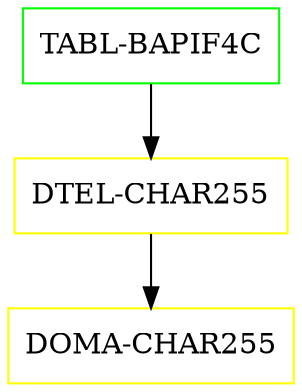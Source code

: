 digraph G {
  "TABL-BAPIF4C" [shape=box,color=green];
  "DTEL-CHAR255" [shape=box,color=yellow,URL="./DTEL_CHAR255.html"];
  "DOMA-CHAR255" [shape=box,color=yellow,URL="./DOMA_CHAR255.html"];
  "TABL-BAPIF4C" -> "DTEL-CHAR255";
  "DTEL-CHAR255" -> "DOMA-CHAR255";
}
